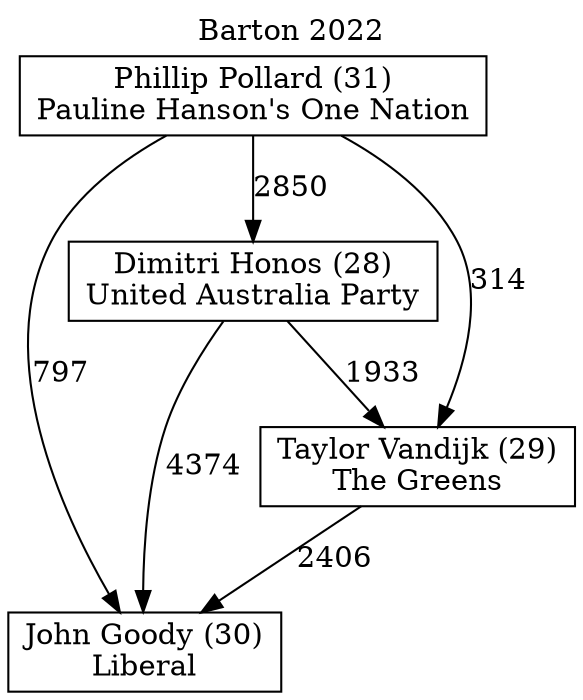 // House preference flow
digraph "John Goody (30)_Barton_2022" {
	graph [label="Barton 2022" labelloc=t mclimit=10]
	node [shape=box]
	"Dimitri Honos (28)" [label="Dimitri Honos (28)
United Australia Party"]
	"John Goody (30)" [label="John Goody (30)
Liberal"]
	"Phillip Pollard (31)" [label="Phillip Pollard (31)
Pauline Hanson's One Nation"]
	"Taylor Vandijk (29)" [label="Taylor Vandijk (29)
The Greens"]
	"Dimitri Honos (28)" -> "John Goody (30)" [label=4374]
	"Dimitri Honos (28)" -> "Taylor Vandijk (29)" [label=1933]
	"Phillip Pollard (31)" -> "Dimitri Honos (28)" [label=2850]
	"Phillip Pollard (31)" -> "John Goody (30)" [label=797]
	"Phillip Pollard (31)" -> "Taylor Vandijk (29)" [label=314]
	"Taylor Vandijk (29)" -> "John Goody (30)" [label=2406]
}
